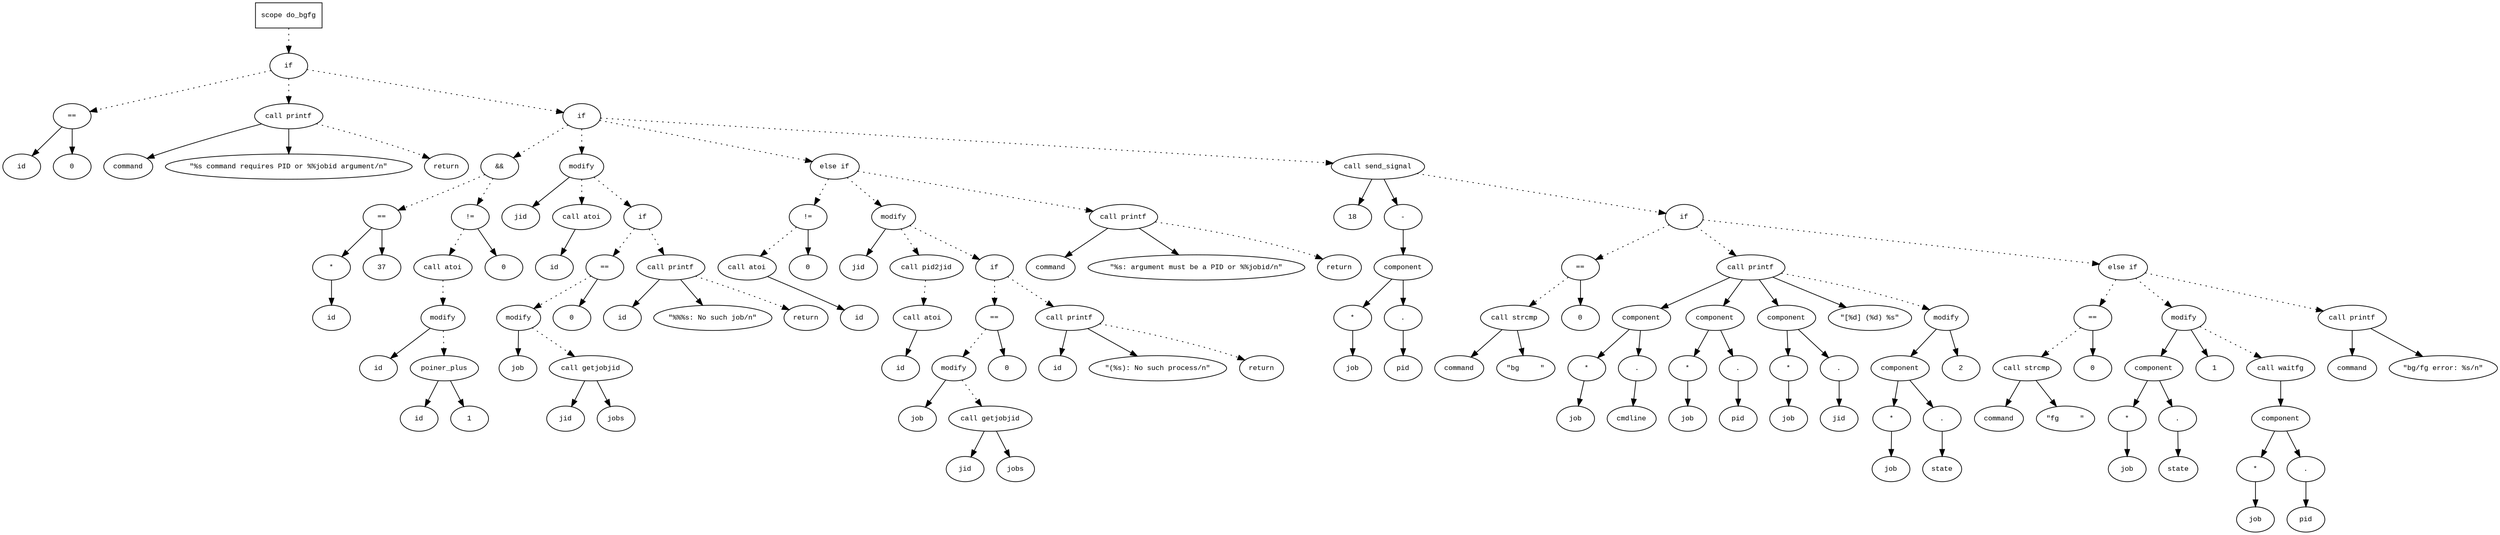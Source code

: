 digraph AST {
  graph [fontname="Times New Roman",fontsize=10];
  node  [fontname="Courier New",fontsize=10];
  edge  [fontname="Times New Roman",fontsize=10];

  node1 [label="scope do_bgfg",shape=box];
  node2 [label="if",shape=ellipse];
  node1 -> node2 [style=dotted];
  node3 [label="==",shape=ellipse];
  node4 [label="id",shape=ellipse];
  node3 -> node4;
  node5 [label="0",shape=ellipse];
  node3 -> node5;
  node2 -> node3 [style=dotted];
  node6 [label="call printf",shape=ellipse];
  node7 [label="command",shape=ellipse];
  node6 -> node7;
  node8 [label="\"%s command requires PID or %%jobid argument/n\"",shape=ellipse];
  node6 -> node8;
  node2 -> node6 [style=dotted];
  node9 [label="return",shape=ellipse];
  node6 -> node9 [style=dotted];
  node10 [label="if",shape=ellipse];
  node2 -> node10 [style=dotted];
  node11 [label="&&",shape=ellipse];
  node12 [label="==",shape=ellipse];
  node13 [label="*",shape=ellipse];
  node14 [label="id",shape=ellipse];
  node13 -> node14;
  node12 -> node13;
  node15 [label="37",shape=ellipse];
  node12 -> node15;
  node11 -> node12 [style=dotted];
  node16 [label="!=",shape=ellipse];
  node17 [label="call atoi",shape=ellipse];
  node18 [label="modify",shape=ellipse];
  node19 [label="id",shape=ellipse];
  node18 -> node19;
  node20 [label="poiner_plus",shape=ellipse];
  node21 [label="id",shape=ellipse];
  node20 -> node21;
  node22 [label="1",shape=ellipse];
  node20 -> node22;
  node18 -> node20 [style=dotted];
  node17 -> node18 [style=dotted];
  node16 -> node17 [style=dotted];
  node23 [label="0",shape=ellipse];
  node16 -> node23;
  node11 -> node16 [style=dotted];
  node10 -> node11 [style=dotted];
  node24 [label="modify",shape=ellipse];
  node25 [label="jid",shape=ellipse];
  node24 -> node25;
  node26 [label="call atoi",shape=ellipse];
  node27 [label="id",shape=ellipse];
  node26 -> node27;
  node24 -> node26 [style=dotted];
  node10 -> node24 [style=dotted];
  node28 [label="if",shape=ellipse];
  node24 -> node28 [style=dotted];
  node29 [label="==",shape=ellipse];
  node30 [label="modify",shape=ellipse];
  node31 [label="job",shape=ellipse];
  node30 -> node31;
  node32 [label="call getjobjid",shape=ellipse];
  node33 [label="jid",shape=ellipse];
  node32 -> node33;
  node34 [label="jobs",shape=ellipse];
  node32 -> node34;
  node30 -> node32 [style=dotted];
  node29 -> node30 [style=dotted];
  node35 [label="0",shape=ellipse];
  node29 -> node35;
  node28 -> node29 [style=dotted];
  node36 [label="call printf",shape=ellipse];
  node37 [label="id",shape=ellipse];
  node36 -> node37;
  node38 [label="\"%%%s: No such job/n\"",shape=ellipse];
  node36 -> node38;
  node28 -> node36 [style=dotted];
  node39 [label="return",shape=ellipse];
  node36 -> node39 [style=dotted];
  node40 [label="else if",shape=ellipse];
  node10 -> node40 [style=dotted];
  node41 [label="!=",shape=ellipse];
  node42 [label="call atoi",shape=ellipse];
  node43 [label="id",shape=ellipse];
  node42 -> node43;
  node41 -> node42 [style=dotted];
  node44 [label="0",shape=ellipse];
  node41 -> node44;
  node40 -> node41 [style=dotted];
  node45 [label="modify",shape=ellipse];
  node46 [label="jid",shape=ellipse];
  node45 -> node46;
  node47 [label="call pid2jid",shape=ellipse];
  node48 [label="call atoi",shape=ellipse];
  node49 [label="id",shape=ellipse];
  node48 -> node49;
  node47 -> node48 [style=dotted];
  node45 -> node47 [style=dotted];
  node40 -> node45 [style=dotted];
  node50 [label="if",shape=ellipse];
  node45 -> node50 [style=dotted];
  node51 [label="==",shape=ellipse];
  node52 [label="modify",shape=ellipse];
  node53 [label="job",shape=ellipse];
  node52 -> node53;
  node54 [label="call getjobjid",shape=ellipse];
  node55 [label="jid",shape=ellipse];
  node54 -> node55;
  node56 [label="jobs",shape=ellipse];
  node54 -> node56;
  node52 -> node54 [style=dotted];
  node51 -> node52 [style=dotted];
  node57 [label="0",shape=ellipse];
  node51 -> node57;
  node50 -> node51 [style=dotted];
  node58 [label="call printf",shape=ellipse];
  node59 [label="id",shape=ellipse];
  node58 -> node59;
  node60 [label="\"(%s): No such process/n\"",shape=ellipse];
  node58 -> node60;
  node50 -> node58 [style=dotted];
  node61 [label="return",shape=ellipse];
  node58 -> node61 [style=dotted];
  node62 [label="call printf",shape=ellipse];
  node63 [label="command",shape=ellipse];
  node62 -> node63;
  node64 [label="\"%s: argument must be a PID or %%jobid/n\"",shape=ellipse];
  node62 -> node64;
  node40 -> node62 [style=dotted];
  node65 [label="return",shape=ellipse];
  node62 -> node65 [style=dotted];
  node66 [label="call send_signal",shape=ellipse];
  node67 [label="18",shape=ellipse];
  node66 -> node67;
  node68 [label="-",shape=ellipse];
  node69 [label="component",shape=ellipse];
  node68 -> node69;
  node70 [label="*",shape=ellipse];
  node71 [label="job",shape=ellipse];
  node70 -> node71;
  node69 -> node70;
  node72 [label=".",shape=ellipse];
  node69 -> node72;
  node73 [label="pid",shape=ellipse];
  node72 -> node73;
  node66 -> node68;
  node10 -> node66 [style=dotted];
  node74 [label="if",shape=ellipse];
  node66 -> node74 [style=dotted];
  node75 [label="==",shape=ellipse];
  node76 [label="call strcmp",shape=ellipse];
  node77 [label="command",shape=ellipse];
  node76 -> node77;
  node78 [label="\"bg     \"",shape=ellipse];
  node76 -> node78;
  node75 -> node76 [style=dotted];
  node79 [label="0",shape=ellipse];
  node75 -> node79;
  node74 -> node75 [style=dotted];
  node80 [label="call printf",shape=ellipse];
  node81 [label="component",shape=ellipse];
  node80 -> node81;
  node82 [label="*",shape=ellipse];
  node83 [label="job",shape=ellipse];
  node82 -> node83;
  node81 -> node82;
  node84 [label=".",shape=ellipse];
  node81 -> node84;
  node85 [label="cmdline",shape=ellipse];
  node84 -> node85;
  node86 [label="component",shape=ellipse];
  node80 -> node86;
  node87 [label="*",shape=ellipse];
  node88 [label="job",shape=ellipse];
  node87 -> node88;
  node86 -> node87;
  node89 [label=".",shape=ellipse];
  node86 -> node89;
  node90 [label="pid",shape=ellipse];
  node89 -> node90;
  node91 [label="component",shape=ellipse];
  node80 -> node91;
  node92 [label="*",shape=ellipse];
  node93 [label="job",shape=ellipse];
  node92 -> node93;
  node91 -> node92;
  node94 [label=".",shape=ellipse];
  node91 -> node94;
  node95 [label="jid",shape=ellipse];
  node94 -> node95;
  node96 [label="\"[%d] (%d) %s\"",shape=ellipse];
  node80 -> node96;
  node74 -> node80 [style=dotted];
  node97 [label="modify",shape=ellipse];
  node98 [label="component",shape=ellipse];
  node97 -> node98;
  node99 [label="*",shape=ellipse];
  node100 [label="job",shape=ellipse];
  node99 -> node100;
  node98 -> node99;
  node101 [label=".",shape=ellipse];
  node98 -> node101;
  node102 [label="state",shape=ellipse];
  node101 -> node102;
  node103 [label="2",shape=ellipse];
  node97 -> node103;
  node80 -> node97 [style=dotted];
  node104 [label="else if",shape=ellipse];
  node74 -> node104 [style=dotted];
  node105 [label="==",shape=ellipse];
  node106 [label="call strcmp",shape=ellipse];
  node107 [label="command",shape=ellipse];
  node106 -> node107;
  node108 [label="\"fg     \"",shape=ellipse];
  node106 -> node108;
  node105 -> node106 [style=dotted];
  node109 [label="0",shape=ellipse];
  node105 -> node109;
  node104 -> node105 [style=dotted];
  node110 [label="modify",shape=ellipse];
  node111 [label="component",shape=ellipse];
  node110 -> node111;
  node112 [label="*",shape=ellipse];
  node113 [label="job",shape=ellipse];
  node112 -> node113;
  node111 -> node112;
  node114 [label=".",shape=ellipse];
  node111 -> node114;
  node115 [label="state",shape=ellipse];
  node114 -> node115;
  node116 [label="1",shape=ellipse];
  node110 -> node116;
  node104 -> node110 [style=dotted];
  node117 [label="call waitfg",shape=ellipse];
  node118 [label="component",shape=ellipse];
  node117 -> node118;
  node119 [label="*",shape=ellipse];
  node120 [label="job",shape=ellipse];
  node119 -> node120;
  node118 -> node119;
  node121 [label=".",shape=ellipse];
  node118 -> node121;
  node122 [label="pid",shape=ellipse];
  node121 -> node122;
  node110 -> node117 [style=dotted];
  node123 [label="call printf",shape=ellipse];
  node124 [label="command",shape=ellipse];
  node123 -> node124;
  node125 [label="\"bg/fg error: %s/n\"",shape=ellipse];
  node123 -> node125;
  node104 -> node123 [style=dotted];
} 